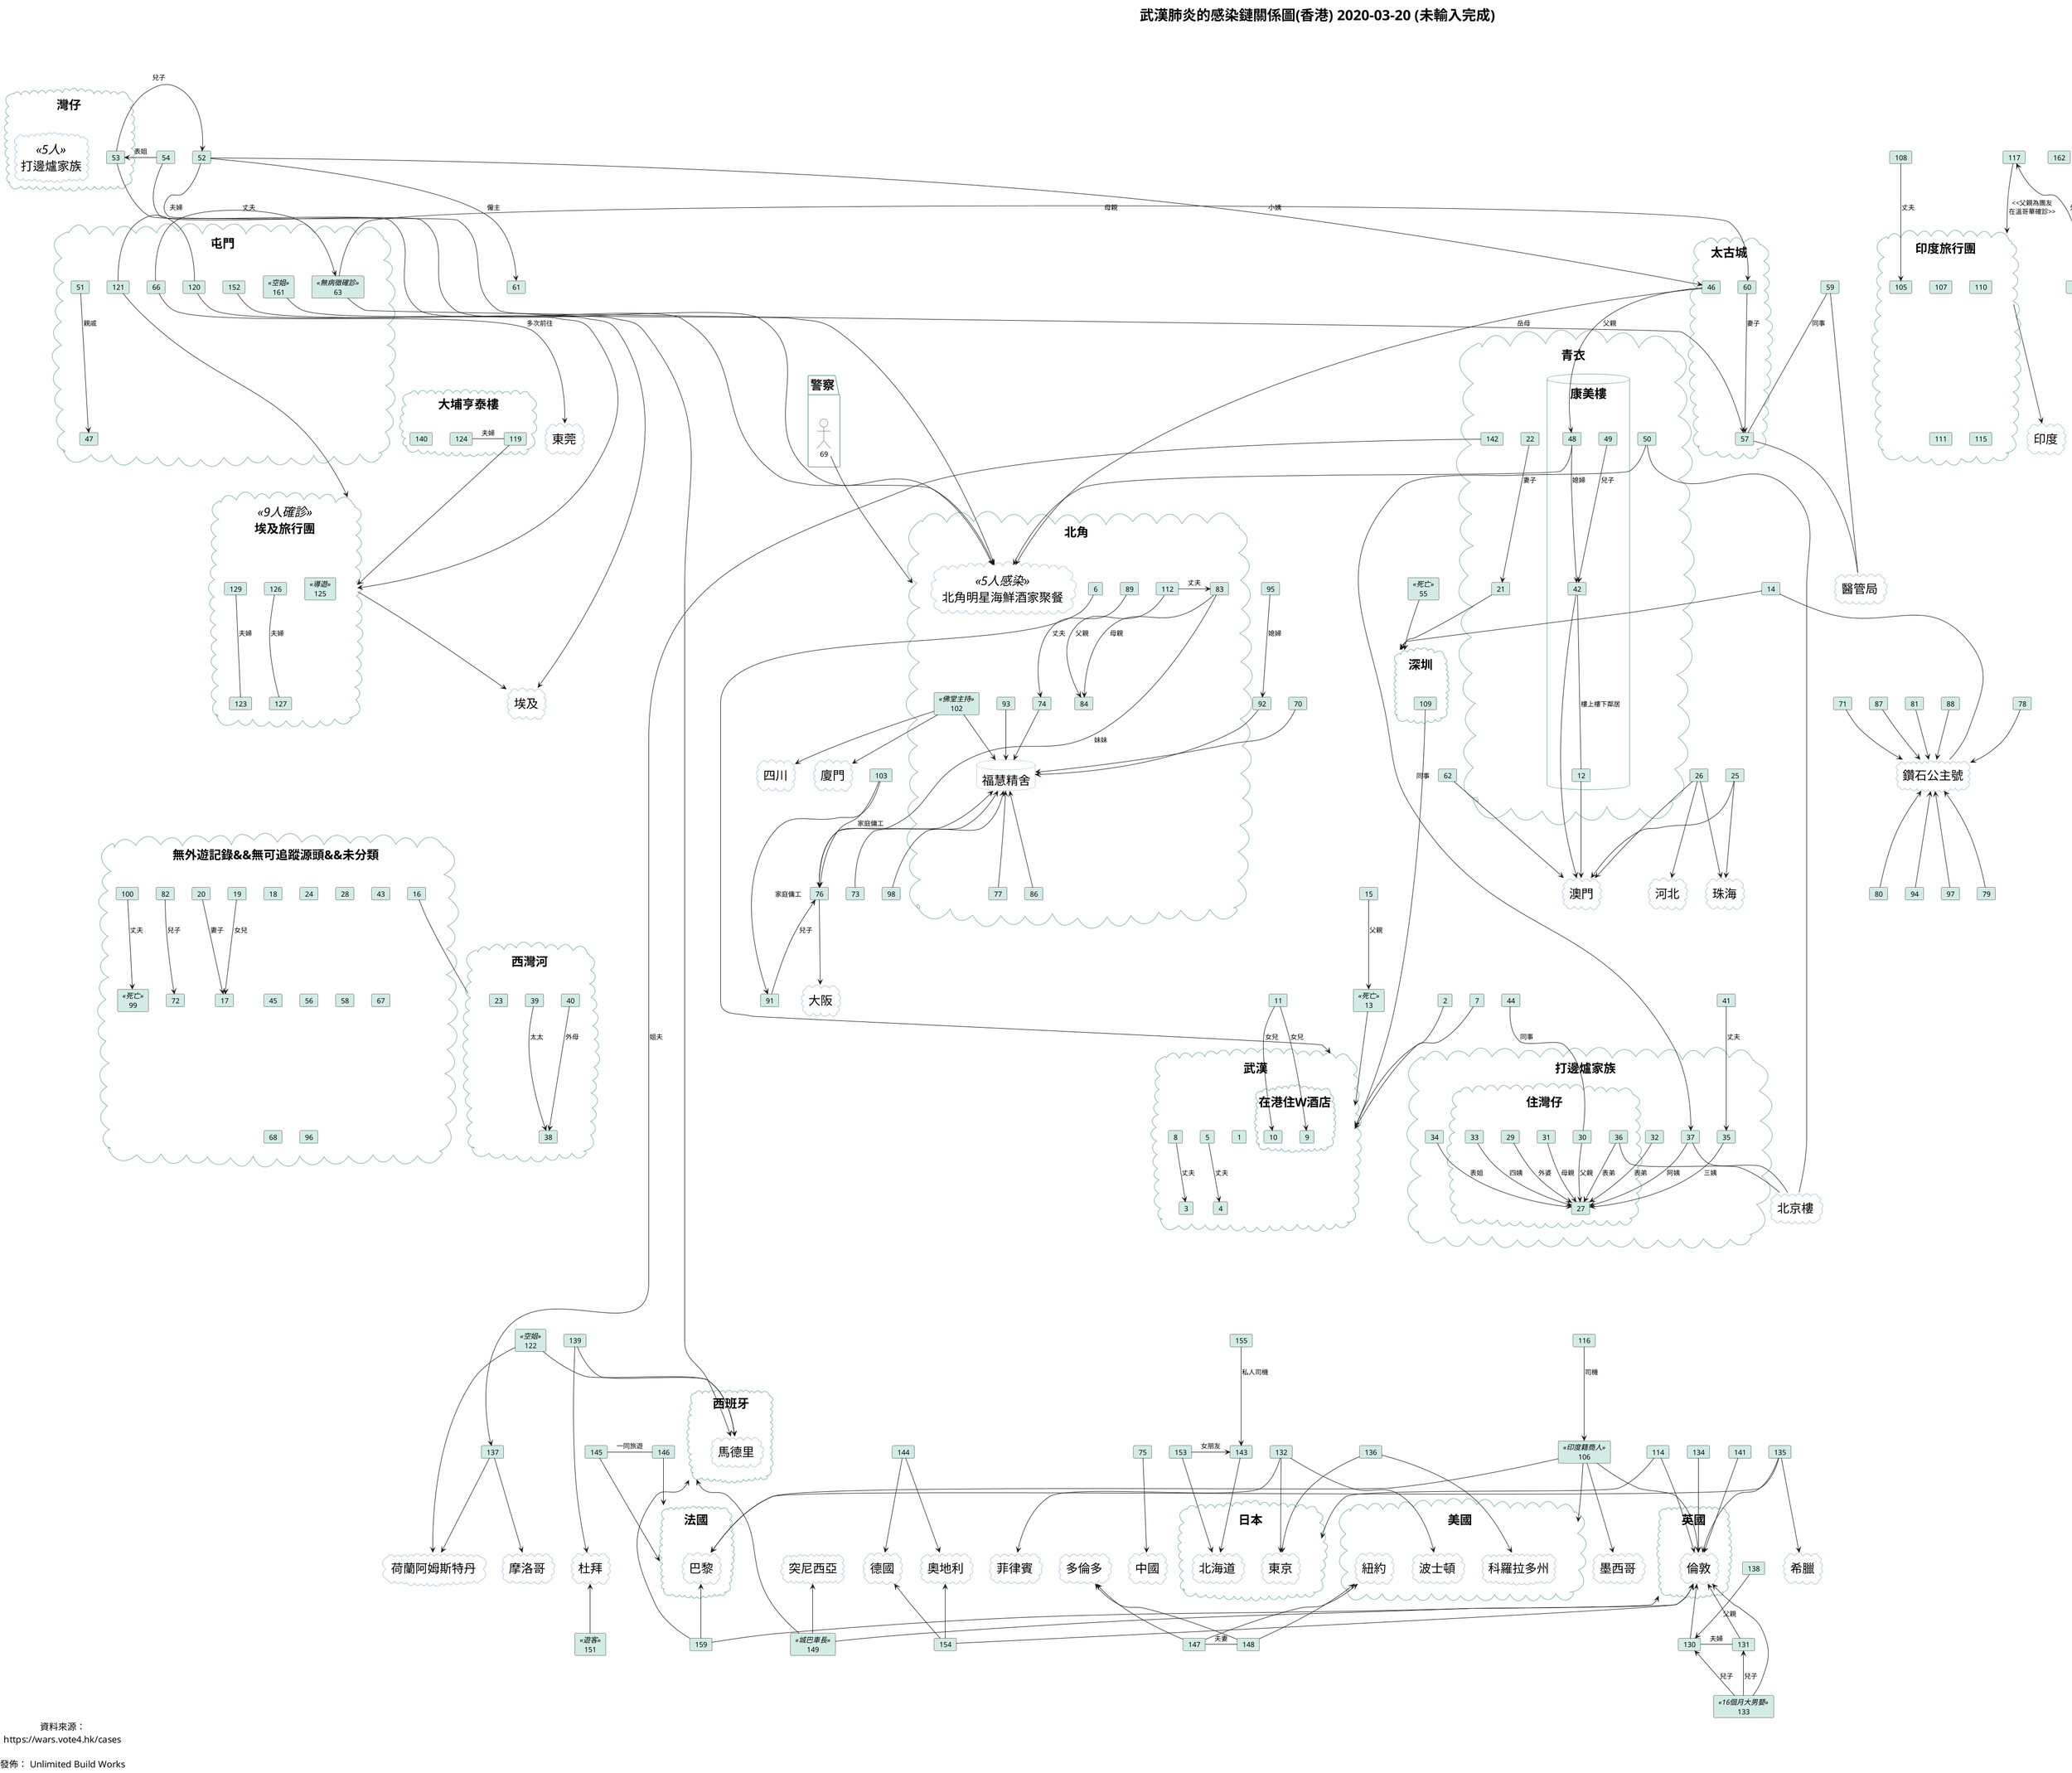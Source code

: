@startuml

title 武漢肺炎的感染鏈關係圖(香港) 2020-03-20 (未輸入完成)\n\n

cloud "深圳" as ShenZhen {
	card 109
}

cloud "西班牙" as Spain {
	cloud "馬德里"
}

card 54

cloud "珠海" as Zhuhai

cloud "北京樓" as PekingRest

cloud "摩洛哥"
cloud "荷蘭阿姆斯特丹"
card 137
137 --> 摩洛哥
137 --> 荷蘭阿姆斯特丹

cloud "青衣" as TsingYi {

  database "康美樓" as HongMei {
    card 42
    card 12
		card 49
		card 48
    42 --- 12: 樓上樓下鄰居
  }
  card 21
  card 22
  card 50
	card 142
  22-->21: 妻子
	142 --> 137: 姐夫
}

cloud "西灣河" as SaiWanHo {
  card 38
  card 40
  card 39
	card 23
  39 --> 38: 太太
  40 --> 38: 外母
}

cloud "小西灣" {
	card 64 <<已減少出門>>
	card 65 <<已減少出門>>
}

package "警察" as Police {
	actor 69
}

card 41
cloud "打邊爐家族" as HotPotFamily {

	cloud "住灣仔" as HotPotFamilyWanChain {
		card 27
		card 29
		card 30
		card 31
		card 33
		card 36
	}

  card 37
  card 32
  card 34
  card 35
  29 --> 27: 外婆
  30 --> 27: 父親
  31 --> 27: 母親
  32 --> 27: 表弟
  33 --> 27: 四姨
  34 --> 27: 表姐
  35 --> 27: 三姨
  36 --> 27: 表弟
  37 --> 27: 阿姨
  41 --> 35: 丈夫
}

card 40
card 39

cloud "無外遊記錄&&無可追蹤源頭&&未分類" as NoSource {
  card 16
  card 17
  card 18
	card 19
	card 20
  card 24
  card 28
	card 43
	card 45
	card 56
  card 58
	card 67
	card 68
	card 72
	card 82
	card 96
	card 99 <<死亡>>
	card 100
	100 --> 99: 丈夫
}

cloud "周氏家庭群組" as ChauFamily {
	card 85
	card 90
	card 101
	card 104
	card 113
	101 --> 85: 哥哥
	90 --> 85: 外傭
	104 --> 101: 妻子
	113 --> 85: 家傭
}

cloud "澳門" as Macau

cloud "武漢" as Wuhan {
  card 1
  card 3
  card 4
  card 5
  card 8

  cloud "在港住W酒店" as WHotel {
    card 9
    card 10
  }

  5--> 4: 丈夫
  8--> 3: 丈夫
}

cloud "太古城" as TaikooShing {
	card 46
	card 57
	card 60
}

cloud "灣仔" as WanChai {
	card 53
	cloud 打邊爐家族 <<5人>>
}

cloud "鑽石公主號" as DiamondPrincess

cloud "屯門" as TuenMun {
	card 47
	card 51
	card 63 <<無病徵確診>>
	card 66
	card 120
	card 121
	120 - 121 : 夫婦
	card 152
	card 161<<空姐>>
	161 --> 馬德里
}

card 162

cloud "醫管局" as HA
cloud "河北"
cloud "東莞"

cloud "北角" as NorthPoint {
	database "福慧精舍"
	card 6
	card 74
	card 77
	card 83
	card 84
	card 86
	card 89
	card 93
	card 102<<佛堂主持>>
	card 112
	89 --> 74: 丈夫
	cloud "北角明星海鮮酒家聚餐" <<5人感染>>
	102 --> 福慧精舍
	112 -> 83: 丈夫
	112 --> 84: 父親
}

cloud "中國"
cloud "大阪"
cloud "四川"
cloud "廈門"
cloud "印度" as India

cloud "印度旅行團" as IndiaTravelDan {
	card 105
	card 107
	card 110
	card 111
	card 115
}

IndiaTravelDan --> India

cloud "美國" as USA {
	cloud "波士頓"  as Boston
	cloud "科羅拉多州"
	cloud "紐約" as NewYork
}

cloud "墨西哥"

cloud 英國 as Britain {
	cloud "倫敦"
}

cloud "希臘"
cloud "多倫多"

cloud "法國" as France {
	cloud "巴黎"
}

cloud "日本" as Japan {
	cloud "北海道"
	cloud "東京"  as Tokyo
}

cloud "大埔亨泰樓" {
	card 119
	card 124
	card 140
	124 - 119: 夫婦
}

cloud "埃及" as Egypt
cloud "埃及旅行團" as EgyptTravelDan <<9人確診>> {
	card 123
	card 125 <<導遊>>
	card 126
	card 127
	card 129
	126 -- 127: 夫婦
	129 -- 123: 夫婦
}

119 --> EgyptTravelDan

cloud "菲律賓" as Philippine

102 --> 四川
102 --> 廈門

card 59
card 14
card 39
card 11
card 2
card 7
card 44
card 52
card 61
card 13 <<死亡>>
card 15
card 25
card 26
card 55 <<死亡>>
card 62
card 70
card 71
card 73
card 75
card 76
card 78
card 79
card 80
card 81
card 87
card 88
card 91
card 92
card 94
card 95
card 97
card 98
card 103
card 106 <<印度籍商人>>
card 108
card 114
card 116
card 117
card 118
card 122 <<空姐>>
card 130
card 131
card 132
card 133<<16個月大男嬰>>
card 134
card 135
card 136

49 --> 42: 兒子
46 --> 48: 父親
21 --> ShenZhen
20 --> 17: 妻子
19 --> 17: 女兒
15 --> 13: 父親
14 --- DiamondPrincess
11 --> 10: 女兒
11 --> 9: 女兒
2 --> Wuhan
6 --> Wuhan
7 --> Wuhan
13 --> Wuhan
44 -- 30: 同事
52 --> 61: 僱主
52 --> 46: 小姨
48 --> 42: 媳婦
42 --> Macau
12 --> Macau
25 --> Macau
25 --> Zhuhai
26 --> Macau
26 --> Zhuhai
26 --> 河北
50 --> 37: 同事
51 --> 47: 親戚
53 -> 52: 兒子
54 -> 53: 表姐
55 --> ShenZhen
59 -- HA
57 -- HA
60 --> 57: 妻子
14 --> ShenZhen
50 --- PekingRest
37 -- PekingRest
36 -- PekingRest
16 -- SaiWanHo
62 --> Macau
63 -> 60: 母親
63-> 57: 岳母
59 -- 57: 同事
65 --> 64: 妻子
66 -> 63: 丈夫
66 --> 東莞: 多次前往
71 --> DiamondPrincess
75 --> 中國
76 --> 大阪
78 --> DiamondPrincess
76 <-- 91: 兒子
DiamondPrincess <-- 94
DiamondPrincess <-- 97
DiamondPrincess <-- 79

69 --> NorthPoint
70 --> 福慧精舍
74 --> 福慧精舍
92 --> 福慧精舍
93 --> 福慧精舍
福慧精舍 <-- 86
福慧精舍 <-- 77
福慧精舍 <-- 76
福慧精舍 <-- 73
福慧精舍 <-- 98

95 --> 92: 媳婦
103 --> 76: 家庭傭工
103 --> 91: 家庭傭工

DiamondPrincess <-- 80

81 --> DiamondPrincess
87 --> DiamondPrincess
88 --> DiamondPrincess

82 --> 72: 兒子
83 -> 76: 妹妹
83 --> 84: 母親

54 --> 北角明星海鮮酒家聚餐
53 --> 北角明星海鮮酒家聚餐
52 --> 北角明星海鮮酒家聚餐
48 --> 北角明星海鮮酒家聚餐
46 --> 北角明星海鮮酒家聚餐
106 --> USA
106 --> 墨西哥
106 --> 倫敦
106 --> 巴黎
108 --> 105: 丈夫
109 --> Wuhan
114 --> Japan
114 --> 倫敦
116 --> 106: 司機
117 --> IndiaTravelDan : <<父親為團友\n在溫哥華確診>>
117 <-- 118: 外傭
120 --> EgyptTravelDan
121 --> EgyptTravelDan
EgyptTravelDan --> Egypt
122 --> 馬德里
122 --> 荷蘭阿姆斯特丹

倫敦 <-- 130
倫敦 <-- 131

130 - 131: 夫婦
130 <-- 133: 兒子
131 <-- 133: 兒子
133 --> 倫敦
132 --> Boston
132 --> Philippine
132 --> Tokyo
134 --> 倫敦
135 --> 倫敦
135 --> 希臘
135 --> 巴黎

136 --> 科羅拉多州
136 --> Tokyo

card 138
138 --> 130: 父親

cloud "杜拜"
card 139
139 --> 杜拜
139 --> 馬德里


card 141
141 --> 倫敦

card 143
143 --> 北海道
card 153
153 -> 143: 女朋友
153 --> 北海道

cloud "德國" as Germany

cloud "奧地利"

card 144
144 --> Germany
144 --> 奧地利

card 145
card 146
145 --> France
146 --> France
145 - 146: 一同旅遊

card 147
card 148
147 - 148: 夫妻
NewYork <-- 147
NewYork <-- 148
多倫多 <-- 147
多倫多 <-- 148

cloud "突尼西亞"
card 149 <<城巴車長>>
Spain <-- 149
Britain <-- 149
突尼西亞 <-- 149

cloud "荷蘭"
card 150
荷蘭 <-- 150

card 151 <<遊客>>
杜拜 <-- 151
152 --> Egypt

card 154
倫敦 <-- 154
Germany <-- 154
奧地利 <-- 154

card 155
155 --> 143: 私人司機

cloud "瑞士"

card 156
瑞士 <-- 156

cloud "溫哥華"
cloud "威士拿"

cloud "大埔逸瓏灣" {
	card 157
	card 158<<醫生>>
	溫哥華 <-- 157
	溫哥華 <-- 158
	威士拿 <-- 158
}

card 159
倫敦 <-- 159
Spain <-- 159
巴黎 <-- 159

cloud "馬來西亞吉隆坡"
card 160
160 --> 馬來西亞吉隆坡

/'Layout
'/

TsingYi -[hidden]------ Wuhan
TsingYi -[hidden]------ HotPotFamily
TuenMun -[hidden]-- EgyptTravelDan
EgyptTravelDan -[hidden]--- 139
EgyptTravelDan -[hidden]--- NoSource

NoSource -[hidden]------- 馬德里

馬德里 -[hidden]- 荷蘭阿姆斯特丹
馬德里 -[hidden]- 摩洛哥
馬德里 -[hidden]- 杜拜
馬德里 -[hidden]- 倫敦
馬德里 -[hidden]- Japan
馬德里 -[hidden]- Philippine
馬德里 -[hidden]- 中國

left footer
資料來源：
https://wars.vote4.hk/cases

發佈： Unlimited Build Works
endfooter

skinparam classAttributeIconSize 0
hide circle
skinparam monochrome false

skinparam class {
	BackgroundColor transparent
}

skinparam node {
	BackgroundColor transparent
}

skinparam cloud {
	FontSize 24
	BorderColor steelblue
	BackgroundColor transparent
}

'skinparam ArrowColor coral
'skinparam ArrowColor firebrick
skinparam ArrowColor black
skinparam TitleFontSize 28
skinparam ActorBackgroundColor transparent

skinparam database {
	FontSize 24
	BorderColor #6ca3a3
	BackgroundColor transparent
}

skinparam package {
	FontSize 24
	BorderColor #6ca3a3
}

skinparam card {
	BackgroundColor d3ebe5
}

skinparam Header {
	FontColor black
}

skinparam actor {
	BackgroundColor transparent
}

skinparam Footer {
	FontSize 18
	FontColor black
}

@enduml
